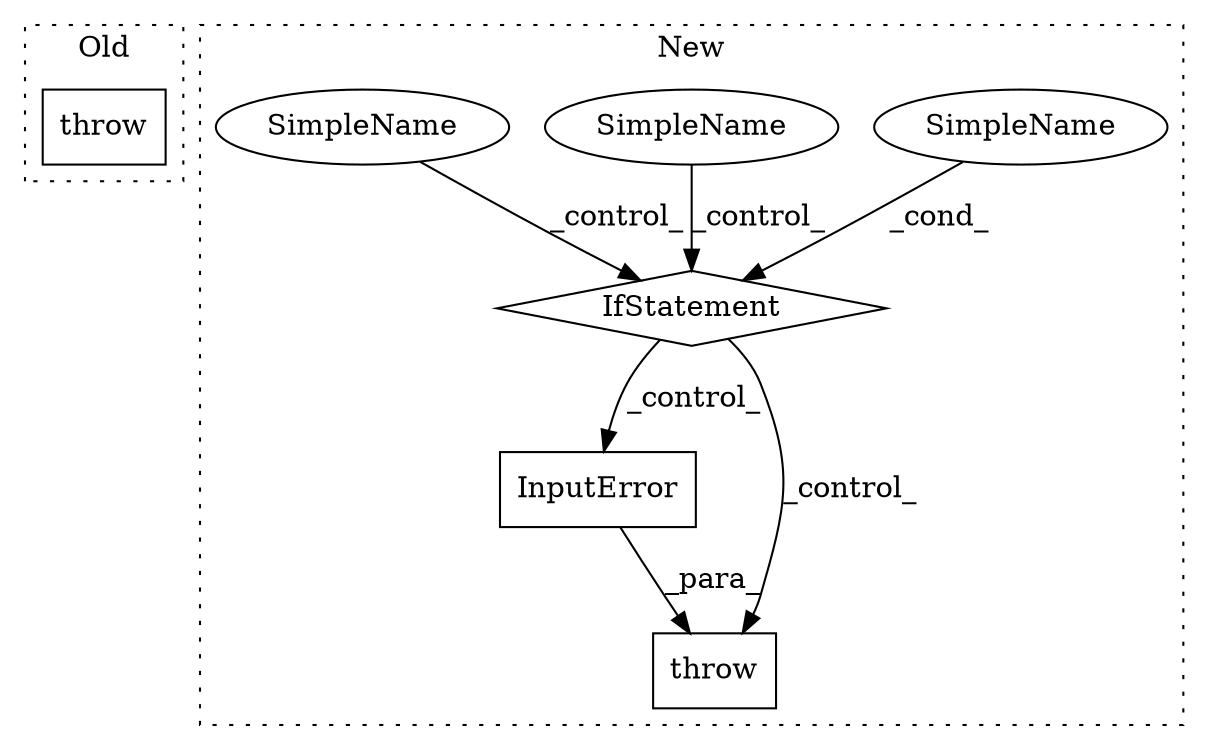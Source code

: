 digraph G {
subgraph cluster0 {
1 [label="throw" a="53" s="4216" l="6" shape="box"];
label = "Old";
style="dotted";
}
subgraph cluster1 {
2 [label="InputError" a="32" s="4212,4330" l="11,1" shape="box"];
3 [label="throw" a="53" s="4206" l="6" shape="box"];
4 [label="IfStatement" a="25" s="4171,4190" l="4,2" shape="diamond"];
5 [label="SimpleName" a="42" s="" l="" shape="ellipse"];
6 [label="SimpleName" a="42" s="" l="" shape="ellipse"];
7 [label="SimpleName" a="42" s="" l="" shape="ellipse"];
label = "New";
style="dotted";
}
2 -> 3 [label="_para_"];
4 -> 3 [label="_control_"];
4 -> 2 [label="_control_"];
5 -> 4 [label="_cond_"];
6 -> 4 [label="_control_"];
7 -> 4 [label="_control_"];
}